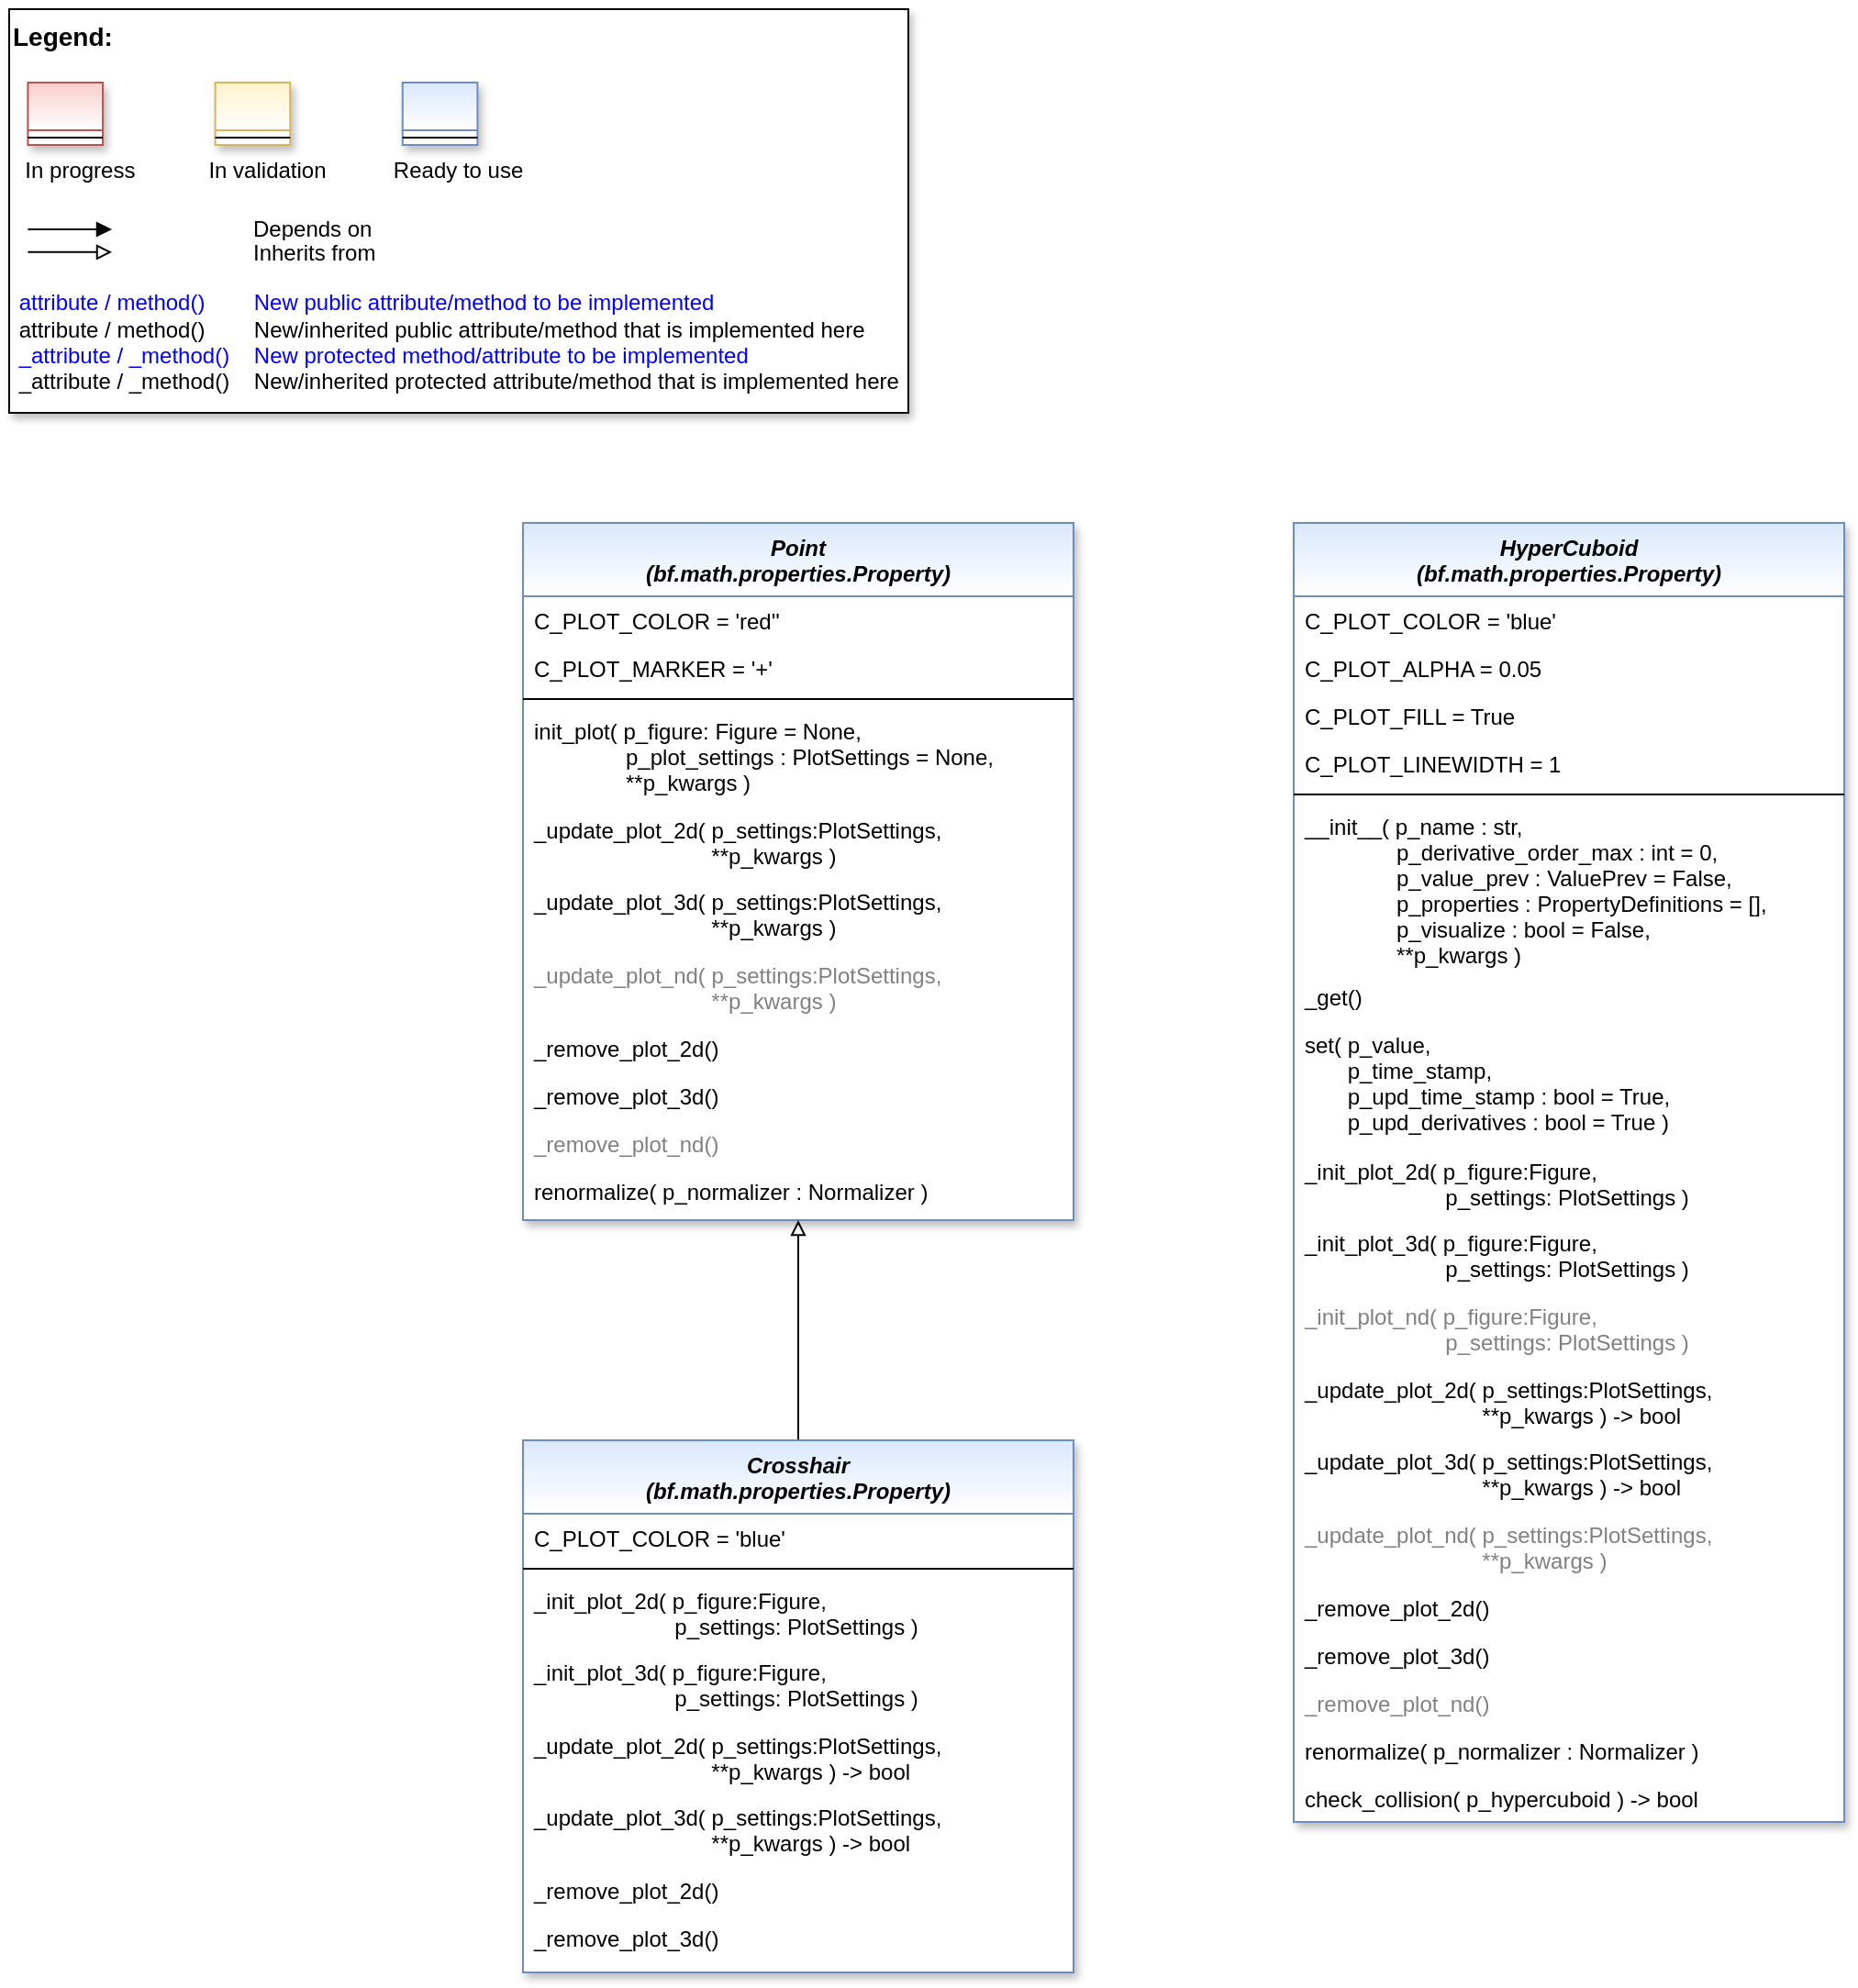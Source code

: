 <mxfile version="26.2.2">
  <diagram id="C5RBs43oDa-KdzZeNtuy" name="Page-1">
    <mxGraphModel dx="2878" dy="1242" grid="1" gridSize="10" guides="1" tooltips="1" connect="1" arrows="1" fold="1" page="1" pageScale="1" pageWidth="2336" pageHeight="1654" math="0" shadow="0">
      <root>
        <mxCell id="WIyWlLk6GJQsqaUBKTNV-0" />
        <mxCell id="WIyWlLk6GJQsqaUBKTNV-1" parent="WIyWlLk6GJQsqaUBKTNV-0" />
        <mxCell id="fcJVb3HREh7NScvAmxeq-0" value="" style="group" parent="WIyWlLk6GJQsqaUBKTNV-1" vertex="1" connectable="0">
          <mxGeometry x="40" y="40" width="490" height="220" as="geometry" />
        </mxCell>
        <mxCell id="fcJVb3HREh7NScvAmxeq-1" value="&lt;font color=&quot;#000000&quot; size=&quot;1&quot;&gt;&lt;b style=&quot;font-size: 14px&quot;&gt;Legend:&lt;br&gt;&lt;/b&gt;&lt;/font&gt;&lt;br&gt;&lt;br&gt;&lt;br&gt;&lt;font color=&quot;#0000ff&quot; style=&quot;font-size: 6px&quot;&gt;&lt;br&gt;&lt;/font&gt;&lt;span style=&quot;color: rgb(0 , 0 , 0)&quot;&gt;&lt;font style=&quot;font-size: 4px&quot;&gt;&amp;nbsp; &amp;nbsp;&lt;/font&gt;&amp;nbsp;In progress&amp;nbsp; &amp;nbsp; &amp;nbsp; &amp;nbsp; &amp;nbsp; &amp;nbsp; In validation&amp;nbsp; &amp;nbsp; &amp;nbsp; &amp;nbsp; &amp;nbsp; &amp;nbsp;Ready to use&lt;/span&gt;&lt;font color=&quot;#000000&quot;&gt;&amp;nbsp;&lt;br&gt;&lt;/font&gt;&lt;font color=&quot;#0000ff&quot;&gt;&lt;br&gt;&lt;br&gt;&lt;br&gt;&lt;br&gt;&amp;nbsp;attribute / method()&amp;nbsp; &amp;nbsp; &amp;nbsp; &amp;nbsp; New public attribute/method to be implemented&lt;/font&gt;&lt;br&gt;&lt;font color=&quot;#000000&quot;&gt;&amp;nbsp;&lt;/font&gt;&lt;font color=&quot;#000000&quot;&gt;attribute / method()&lt;span&gt;&#x9;&lt;/span&gt;&amp;nbsp; &amp;nbsp; &amp;nbsp; &amp;nbsp;New/inherited public attribute/method that is implemented here&lt;br&gt;&lt;/font&gt;&lt;font color=&quot;#0000ff&quot;&gt;&amp;nbsp;_attribute /&amp;nbsp;&lt;/font&gt;&lt;font color=&quot;#0000ff&quot;&gt;_method()&amp;nbsp; &amp;nbsp; New protected method/attribute to be implemented&lt;/font&gt;&lt;br&gt;&lt;font color=&quot;#000000&quot;&gt;&amp;nbsp;_attribute / _method()&amp;nbsp; &amp;nbsp; New/inherited protected attribute/method that is implemented here&lt;br&gt;&lt;/font&gt;&lt;font color=&quot;#000000&quot;&gt;&lt;br&gt;&lt;br&gt;&lt;br&gt;&lt;br&gt;&lt;br&gt;&lt;/font&gt;" style="text;html=1;align=left;verticalAlign=top;whiteSpace=wrap;rounded=0;fontColor=#006600;strokeColor=#000000;shadow=1;fillColor=#ffffff;" parent="fcJVb3HREh7NScvAmxeq-0" vertex="1">
          <mxGeometry width="490.0" height="220" as="geometry" />
        </mxCell>
        <mxCell id="fcJVb3HREh7NScvAmxeq-2" value="Depends on" style="endArrow=block;html=1;labelPosition=right;verticalLabelPosition=middle;align=left;verticalAlign=middle;endFill=1;fontSize=12;" parent="fcJVb3HREh7NScvAmxeq-0" edge="1">
          <mxGeometry x="-1623.125" y="-2180" width="51.042" height="50" as="geometry">
            <mxPoint x="10.208" y="120.003" as="sourcePoint" />
            <mxPoint x="55.991" y="120.003" as="targetPoint" />
            <mxPoint x="98" as="offset" />
            <Array as="points">
              <mxPoint x="30.625" y="120" />
            </Array>
          </mxGeometry>
        </mxCell>
        <mxCell id="fcJVb3HREh7NScvAmxeq-3" value="Inherits from" style="endArrow=block;html=1;labelPosition=right;verticalLabelPosition=middle;align=left;verticalAlign=middle;endFill=0;fontSize=12;" parent="fcJVb3HREh7NScvAmxeq-0" edge="1">
          <mxGeometry x="-1623.125" y="-2180" width="51.042" height="50" as="geometry">
            <mxPoint x="10.208" y="132.385" as="sourcePoint" />
            <mxPoint x="55.991" y="132.385" as="targetPoint" />
            <mxPoint x="98" y="1" as="offset" />
          </mxGeometry>
        </mxCell>
        <mxCell id="fcJVb3HREh7NScvAmxeq-4" value="" style="swimlane;fontStyle=3;align=center;verticalAlign=top;childLayout=stackLayout;horizontal=1;startSize=26;horizontalStack=0;resizeParent=1;resizeLast=0;collapsible=1;marginBottom=0;rounded=0;shadow=1;strokeWidth=1;fillColor=#f8cecc;strokeColor=#b85450;gradientColor=#ffffff;swimlaneFillColor=#ffffff;" parent="fcJVb3HREh7NScvAmxeq-0" vertex="1">
          <mxGeometry x="10.208" y="40" width="40.833" height="34" as="geometry">
            <mxRectangle x="230" y="140" width="160" height="26" as="alternateBounds" />
          </mxGeometry>
        </mxCell>
        <mxCell id="fcJVb3HREh7NScvAmxeq-5" value="" style="line;html=1;strokeWidth=1;align=left;verticalAlign=middle;spacingTop=-1;spacingLeft=3;spacingRight=3;rotatable=0;labelPosition=right;points=[];portConstraint=eastwest;" parent="fcJVb3HREh7NScvAmxeq-4" vertex="1">
          <mxGeometry y="26" width="40.833" height="8" as="geometry" />
        </mxCell>
        <mxCell id="fcJVb3HREh7NScvAmxeq-6" value="" style="swimlane;fontStyle=3;align=center;verticalAlign=top;childLayout=stackLayout;horizontal=1;startSize=26;horizontalStack=0;resizeParent=1;resizeLast=0;collapsible=1;marginBottom=0;rounded=0;shadow=1;strokeWidth=1;fillColor=#fff2cc;strokeColor=#d6b656;gradientColor=#ffffff;swimlaneFillColor=#ffffff;" parent="fcJVb3HREh7NScvAmxeq-0" vertex="1">
          <mxGeometry x="112.292" y="40" width="40.833" height="34" as="geometry">
            <mxRectangle x="230" y="140" width="160" height="26" as="alternateBounds" />
          </mxGeometry>
        </mxCell>
        <mxCell id="fcJVb3HREh7NScvAmxeq-7" value="" style="line;html=1;strokeWidth=1;align=left;verticalAlign=middle;spacingTop=-1;spacingLeft=3;spacingRight=3;rotatable=0;labelPosition=right;points=[];portConstraint=eastwest;" parent="fcJVb3HREh7NScvAmxeq-6" vertex="1">
          <mxGeometry y="26" width="40.833" height="8" as="geometry" />
        </mxCell>
        <mxCell id="fcJVb3HREh7NScvAmxeq-8" value="" style="swimlane;fontStyle=3;align=center;verticalAlign=top;childLayout=stackLayout;horizontal=1;startSize=26;horizontalStack=0;resizeParent=1;resizeLast=0;collapsible=1;marginBottom=0;rounded=0;shadow=1;strokeWidth=1;fillColor=#dae8fc;strokeColor=#6c8ebf;gradientColor=#ffffff;swimlaneFillColor=#ffffff;" parent="fcJVb3HREh7NScvAmxeq-0" vertex="1">
          <mxGeometry x="214.375" y="40" width="40.833" height="34" as="geometry">
            <mxRectangle x="230" y="140" width="160" height="26" as="alternateBounds" />
          </mxGeometry>
        </mxCell>
        <mxCell id="fcJVb3HREh7NScvAmxeq-9" value="" style="line;html=1;strokeWidth=1;align=left;verticalAlign=middle;spacingTop=-1;spacingLeft=3;spacingRight=3;rotatable=0;labelPosition=right;points=[];portConstraint=eastwest;" parent="fcJVb3HREh7NScvAmxeq-8" vertex="1">
          <mxGeometry y="26" width="40.833" height="8" as="geometry" />
        </mxCell>
        <mxCell id="1s4E6dsTAfM4Sj1OL9Xe-28" value="Point &#xa;(bf.math.properties.Property)" style="swimlane;fontStyle=3;align=center;verticalAlign=top;childLayout=stackLayout;horizontal=1;startSize=40;horizontalStack=0;resizeParent=1;resizeLast=0;collapsible=1;marginBottom=0;rounded=0;shadow=1;strokeWidth=1;fillColor=#dae8fc;strokeColor=#6c8ebf;swimlaneFillColor=#ffffff;gradientColor=#FFFFFF;" parent="WIyWlLk6GJQsqaUBKTNV-1" vertex="1">
          <mxGeometry x="320" y="320" width="300" height="380" as="geometry">
            <mxRectangle x="230" y="140" width="160" height="26" as="alternateBounds" />
          </mxGeometry>
        </mxCell>
        <mxCell id="1s4E6dsTAfM4Sj1OL9Xe-30" value="C_PLOT_COLOR = &#39;red&#39;&#39;" style="text;align=left;verticalAlign=top;spacingLeft=4;spacingRight=4;overflow=hidden;rotatable=0;points=[[0,0.5],[1,0.5]];portConstraint=eastwest;" parent="1s4E6dsTAfM4Sj1OL9Xe-28" vertex="1">
          <mxGeometry y="40" width="300" height="26" as="geometry" />
        </mxCell>
        <mxCell id="1s4E6dsTAfM4Sj1OL9Xe-31" value="C_PLOT_MARKER = &#39;+&#39;" style="text;align=left;verticalAlign=top;spacingLeft=4;spacingRight=4;overflow=hidden;rotatable=0;points=[[0,0.5],[1,0.5]];portConstraint=eastwest;" parent="1s4E6dsTAfM4Sj1OL9Xe-28" vertex="1">
          <mxGeometry y="66" width="300" height="26" as="geometry" />
        </mxCell>
        <mxCell id="1s4E6dsTAfM4Sj1OL9Xe-32" value="" style="line;html=1;strokeWidth=1;align=left;verticalAlign=middle;spacingTop=-1;spacingLeft=3;spacingRight=3;rotatable=0;labelPosition=right;points=[];portConstraint=eastwest;" parent="1s4E6dsTAfM4Sj1OL9Xe-28" vertex="1">
          <mxGeometry y="92" width="300" height="8" as="geometry" />
        </mxCell>
        <mxCell id="1s4E6dsTAfM4Sj1OL9Xe-33" value="init_plot( p_figure: Figure = None, &#xa;               p_plot_settings : PlotSettings = None,&#xa;               **p_kwargs )" style="text;align=left;verticalAlign=top;spacingLeft=4;spacingRight=4;overflow=hidden;rotatable=0;points=[[0,0.5],[1,0.5]];portConstraint=eastwest;fontColor=default;" parent="1s4E6dsTAfM4Sj1OL9Xe-28" vertex="1">
          <mxGeometry y="100" width="300" height="54" as="geometry" />
        </mxCell>
        <mxCell id="1s4E6dsTAfM4Sj1OL9Xe-40" value="_update_plot_2d( p_settings:PlotSettings,&#xa;                             **p_kwargs )" style="text;align=left;verticalAlign=top;spacingLeft=4;spacingRight=4;overflow=hidden;rotatable=0;points=[[0,0.5],[1,0.5]];portConstraint=eastwest;fontColor=default;" parent="1s4E6dsTAfM4Sj1OL9Xe-28" vertex="1">
          <mxGeometry y="154" width="300" height="39" as="geometry" />
        </mxCell>
        <mxCell id="1s4E6dsTAfM4Sj1OL9Xe-41" value="_update_plot_3d( p_settings:PlotSettings,&#xa;                             **p_kwargs )" style="text;align=left;verticalAlign=top;spacingLeft=4;spacingRight=4;overflow=hidden;rotatable=0;points=[[0,0.5],[1,0.5]];portConstraint=eastwest;fontColor=default;" parent="1s4E6dsTAfM4Sj1OL9Xe-28" vertex="1">
          <mxGeometry y="193" width="300" height="40" as="geometry" />
        </mxCell>
        <mxCell id="6PEqEbHC5DDouQsg19ED-2" value="_update_plot_nd( p_settings:PlotSettings,&#xa;                             **p_kwargs )" style="text;align=left;verticalAlign=top;spacingLeft=4;spacingRight=4;overflow=hidden;rotatable=0;points=[[0,0.5],[1,0.5]];portConstraint=eastwest;fontColor=#808080;" parent="1s4E6dsTAfM4Sj1OL9Xe-28" vertex="1">
          <mxGeometry y="233" width="300" height="40" as="geometry" />
        </mxCell>
        <mxCell id="6PEqEbHC5DDouQsg19ED-4" value="_remove_plot_2d()" style="text;align=left;verticalAlign=top;spacingLeft=4;spacingRight=4;overflow=hidden;rotatable=0;points=[[0,0.5],[1,0.5]];portConstraint=eastwest;" parent="1s4E6dsTAfM4Sj1OL9Xe-28" vertex="1">
          <mxGeometry y="273" width="300" height="26" as="geometry" />
        </mxCell>
        <mxCell id="6PEqEbHC5DDouQsg19ED-5" value="_remove_plot_3d()" style="text;align=left;verticalAlign=top;spacingLeft=4;spacingRight=4;overflow=hidden;rotatable=0;points=[[0,0.5],[1,0.5]];portConstraint=eastwest;" parent="1s4E6dsTAfM4Sj1OL9Xe-28" vertex="1">
          <mxGeometry y="299" width="300" height="26" as="geometry" />
        </mxCell>
        <mxCell id="6PEqEbHC5DDouQsg19ED-6" value="_remove_plot_nd()" style="text;align=left;verticalAlign=top;spacingLeft=4;spacingRight=4;overflow=hidden;rotatable=0;points=[[0,0.5],[1,0.5]];portConstraint=eastwest;fontColor=#808080;" parent="1s4E6dsTAfM4Sj1OL9Xe-28" vertex="1">
          <mxGeometry y="325" width="300" height="26" as="geometry" />
        </mxCell>
        <mxCell id="6PEqEbHC5DDouQsg19ED-3" value="renormalize( p_normalizer : Normalizer )" style="text;align=left;verticalAlign=top;spacingLeft=4;spacingRight=4;overflow=hidden;rotatable=0;points=[[0,0.5],[1,0.5]];portConstraint=eastwest;" parent="1s4E6dsTAfM4Sj1OL9Xe-28" vertex="1">
          <mxGeometry y="351" width="300" height="26" as="geometry" />
        </mxCell>
        <mxCell id="llk4SEEAY7Rz__Gnm68I-0" value="HyperCuboid &#xa;(bf.math.properties.Property)" style="swimlane;fontStyle=3;align=center;verticalAlign=top;childLayout=stackLayout;horizontal=1;startSize=40;horizontalStack=0;resizeParent=1;resizeLast=0;collapsible=1;marginBottom=0;rounded=0;shadow=1;strokeWidth=1;fillColor=#dae8fc;strokeColor=#6c8ebf;swimlaneFillColor=#ffffff;gradientColor=#FFFFFF;" parent="WIyWlLk6GJQsqaUBKTNV-1" vertex="1">
          <mxGeometry x="740" y="320" width="300" height="708" as="geometry">
            <mxRectangle x="230" y="140" width="160" height="26" as="alternateBounds" />
          </mxGeometry>
        </mxCell>
        <mxCell id="6PEqEbHC5DDouQsg19ED-7" value="C_PLOT_COLOR = &#39;blue&#39;" style="text;align=left;verticalAlign=top;spacingLeft=4;spacingRight=4;overflow=hidden;rotatable=0;points=[[0,0.5],[1,0.5]];portConstraint=eastwest;" parent="llk4SEEAY7Rz__Gnm68I-0" vertex="1">
          <mxGeometry y="40" width="300" height="26" as="geometry" />
        </mxCell>
        <mxCell id="6PEqEbHC5DDouQsg19ED-8" value="C_PLOT_ALPHA = 0.05" style="text;align=left;verticalAlign=top;spacingLeft=4;spacingRight=4;overflow=hidden;rotatable=0;points=[[0,0.5],[1,0.5]];portConstraint=eastwest;" parent="llk4SEEAY7Rz__Gnm68I-0" vertex="1">
          <mxGeometry y="66" width="300" height="26" as="geometry" />
        </mxCell>
        <mxCell id="6PEqEbHC5DDouQsg19ED-9" value="C_PLOT_FILL = True" style="text;align=left;verticalAlign=top;spacingLeft=4;spacingRight=4;overflow=hidden;rotatable=0;points=[[0,0.5],[1,0.5]];portConstraint=eastwest;" parent="llk4SEEAY7Rz__Gnm68I-0" vertex="1">
          <mxGeometry y="92" width="300" height="26" as="geometry" />
        </mxCell>
        <mxCell id="6PEqEbHC5DDouQsg19ED-10" value="C_PLOT_LINEWIDTH = 1" style="text;align=left;verticalAlign=top;spacingLeft=4;spacingRight=4;overflow=hidden;rotatable=0;points=[[0,0.5],[1,0.5]];portConstraint=eastwest;" parent="llk4SEEAY7Rz__Gnm68I-0" vertex="1">
          <mxGeometry y="118" width="300" height="26" as="geometry" />
        </mxCell>
        <mxCell id="llk4SEEAY7Rz__Gnm68I-4" value="" style="line;html=1;strokeWidth=1;align=left;verticalAlign=middle;spacingTop=-1;spacingLeft=3;spacingRight=3;rotatable=0;labelPosition=right;points=[];portConstraint=eastwest;" parent="llk4SEEAY7Rz__Gnm68I-0" vertex="1">
          <mxGeometry y="144" width="300" height="8" as="geometry" />
        </mxCell>
        <mxCell id="llk4SEEAY7Rz__Gnm68I-5" value="__init__( p_name : str,&#xa;               p_derivative_order_max : int = 0,&#xa;               p_value_prev : ValuePrev = False,&#xa;               p_properties : PropertyDefinitions = [],&#xa;               p_visualize : bool = False,&#xa;               **p_kwargs )" style="text;align=left;verticalAlign=top;spacingLeft=4;spacingRight=4;overflow=hidden;rotatable=0;points=[[0,0.5],[1,0.5]];portConstraint=eastwest;fontColor=default;" parent="llk4SEEAY7Rz__Gnm68I-0" vertex="1">
          <mxGeometry y="152" width="300" height="93" as="geometry" />
        </mxCell>
        <mxCell id="llk4SEEAY7Rz__Gnm68I-6" value="_get()" style="text;align=left;verticalAlign=top;spacingLeft=4;spacingRight=4;overflow=hidden;rotatable=0;points=[[0,0.5],[1,0.5]];portConstraint=eastwest;" parent="llk4SEEAY7Rz__Gnm68I-0" vertex="1">
          <mxGeometry y="245" width="300" height="26" as="geometry" />
        </mxCell>
        <mxCell id="llk4SEEAY7Rz__Gnm68I-7" value="set( p_value,&#xa;       p_time_stamp,&#xa;       p_upd_time_stamp : bool = True,&#xa;       p_upd_derivatives : bool = True )" style="text;align=left;verticalAlign=top;spacingLeft=4;spacingRight=4;overflow=hidden;rotatable=0;points=[[0,0.5],[1,0.5]];portConstraint=eastwest;" parent="llk4SEEAY7Rz__Gnm68I-0" vertex="1">
          <mxGeometry y="271" width="300" height="69" as="geometry" />
        </mxCell>
        <mxCell id="llk4SEEAY7Rz__Gnm68I-8" value="_init_plot_2d( p_figure:Figure, &#xa;                       p_settings: PlotSettings )" style="text;align=left;verticalAlign=top;spacingLeft=4;spacingRight=4;overflow=hidden;rotatable=0;points=[[0,0.5],[1,0.5]];portConstraint=eastwest;fontColor=default;" parent="llk4SEEAY7Rz__Gnm68I-0" vertex="1">
          <mxGeometry y="340" width="300" height="39" as="geometry" />
        </mxCell>
        <mxCell id="llk4SEEAY7Rz__Gnm68I-9" value="_init_plot_3d( p_figure:Figure, &#xa;                       p_settings: PlotSettings )" style="text;align=left;verticalAlign=top;spacingLeft=4;spacingRight=4;overflow=hidden;rotatable=0;points=[[0,0.5],[1,0.5]];portConstraint=eastwest;fontColor=default;" parent="llk4SEEAY7Rz__Gnm68I-0" vertex="1">
          <mxGeometry y="379" width="300" height="40" as="geometry" />
        </mxCell>
        <mxCell id="llk4SEEAY7Rz__Gnm68I-10" value="_init_plot_nd( p_figure:Figure, &#xa;                       p_settings: PlotSettings )" style="text;align=left;verticalAlign=top;spacingLeft=4;spacingRight=4;overflow=hidden;rotatable=0;points=[[0,0.5],[1,0.5]];portConstraint=eastwest;fontColor=#808080;" parent="llk4SEEAY7Rz__Gnm68I-0" vertex="1">
          <mxGeometry y="419" width="300" height="40" as="geometry" />
        </mxCell>
        <mxCell id="llk4SEEAY7Rz__Gnm68I-11" value="_update_plot_2d( p_settings:PlotSettings,&#xa;                             **p_kwargs ) -&gt; bool" style="text;align=left;verticalAlign=top;spacingLeft=4;spacingRight=4;overflow=hidden;rotatable=0;points=[[0,0.5],[1,0.5]];portConstraint=eastwest;fontColor=default;" parent="llk4SEEAY7Rz__Gnm68I-0" vertex="1">
          <mxGeometry y="459" width="300" height="39" as="geometry" />
        </mxCell>
        <mxCell id="llk4SEEAY7Rz__Gnm68I-12" value="_update_plot_3d( p_settings:PlotSettings,&#xa;                             **p_kwargs ) -&gt; bool" style="text;align=left;verticalAlign=top;spacingLeft=4;spacingRight=4;overflow=hidden;rotatable=0;points=[[0,0.5],[1,0.5]];portConstraint=eastwest;fontColor=default;" parent="llk4SEEAY7Rz__Gnm68I-0" vertex="1">
          <mxGeometry y="498" width="300" height="40" as="geometry" />
        </mxCell>
        <mxCell id="llk4SEEAY7Rz__Gnm68I-13" value="_update_plot_nd( p_settings:PlotSettings,&#xa;                             **p_kwargs )" style="text;align=left;verticalAlign=top;spacingLeft=4;spacingRight=4;overflow=hidden;rotatable=0;points=[[0,0.5],[1,0.5]];portConstraint=eastwest;fontColor=#808080;" parent="llk4SEEAY7Rz__Gnm68I-0" vertex="1">
          <mxGeometry y="538" width="300" height="40" as="geometry" />
        </mxCell>
        <mxCell id="6PEqEbHC5DDouQsg19ED-11" value="_remove_plot_2d()" style="text;align=left;verticalAlign=top;spacingLeft=4;spacingRight=4;overflow=hidden;rotatable=0;points=[[0,0.5],[1,0.5]];portConstraint=eastwest;" parent="llk4SEEAY7Rz__Gnm68I-0" vertex="1">
          <mxGeometry y="578" width="300" height="26" as="geometry" />
        </mxCell>
        <mxCell id="6PEqEbHC5DDouQsg19ED-12" value="_remove_plot_3d()" style="text;align=left;verticalAlign=top;spacingLeft=4;spacingRight=4;overflow=hidden;rotatable=0;points=[[0,0.5],[1,0.5]];portConstraint=eastwest;" parent="llk4SEEAY7Rz__Gnm68I-0" vertex="1">
          <mxGeometry y="604" width="300" height="26" as="geometry" />
        </mxCell>
        <mxCell id="6PEqEbHC5DDouQsg19ED-13" value="_remove_plot_nd()" style="text;align=left;verticalAlign=top;spacingLeft=4;spacingRight=4;overflow=hidden;rotatable=0;points=[[0,0.5],[1,0.5]];portConstraint=eastwest;fontColor=#808080;" parent="llk4SEEAY7Rz__Gnm68I-0" vertex="1">
          <mxGeometry y="630" width="300" height="26" as="geometry" />
        </mxCell>
        <mxCell id="6PEqEbHC5DDouQsg19ED-14" value="renormalize( p_normalizer : Normalizer )" style="text;align=left;verticalAlign=top;spacingLeft=4;spacingRight=4;overflow=hidden;rotatable=0;points=[[0,0.5],[1,0.5]];portConstraint=eastwest;" parent="llk4SEEAY7Rz__Gnm68I-0" vertex="1">
          <mxGeometry y="656" width="300" height="26" as="geometry" />
        </mxCell>
        <mxCell id="6PEqEbHC5DDouQsg19ED-15" value="check_collision( p_hypercuboid ) -&gt; bool" style="text;align=left;verticalAlign=top;spacingLeft=4;spacingRight=4;overflow=hidden;rotatable=0;points=[[0,0.5],[1,0.5]];portConstraint=eastwest;" parent="llk4SEEAY7Rz__Gnm68I-0" vertex="1">
          <mxGeometry y="682" width="300" height="26" as="geometry" />
        </mxCell>
        <mxCell id="D22bGA9lNpuuK5Y_KjJX-20" style="edgeStyle=orthogonalEdgeStyle;rounded=0;orthogonalLoop=1;jettySize=auto;html=1;endArrow=block;endFill=0;" edge="1" parent="WIyWlLk6GJQsqaUBKTNV-1" source="D22bGA9lNpuuK5Y_KjJX-0" target="1s4E6dsTAfM4Sj1OL9Xe-28">
          <mxGeometry relative="1" as="geometry" />
        </mxCell>
        <mxCell id="D22bGA9lNpuuK5Y_KjJX-0" value="Crosshair&#xa;(bf.math.properties.Property)" style="swimlane;fontStyle=3;align=center;verticalAlign=top;childLayout=stackLayout;horizontal=1;startSize=40;horizontalStack=0;resizeParent=1;resizeLast=0;collapsible=1;marginBottom=0;rounded=0;shadow=1;strokeWidth=1;fillColor=#dae8fc;strokeColor=#6c8ebf;swimlaneFillColor=#ffffff;gradientColor=#FFFFFF;" vertex="1" parent="WIyWlLk6GJQsqaUBKTNV-1">
          <mxGeometry x="320" y="820" width="300" height="290" as="geometry">
            <mxRectangle x="230" y="140" width="160" height="26" as="alternateBounds" />
          </mxGeometry>
        </mxCell>
        <mxCell id="D22bGA9lNpuuK5Y_KjJX-1" value="C_PLOT_COLOR = &#39;blue&#39;" style="text;align=left;verticalAlign=top;spacingLeft=4;spacingRight=4;overflow=hidden;rotatable=0;points=[[0,0.5],[1,0.5]];portConstraint=eastwest;" vertex="1" parent="D22bGA9lNpuuK5Y_KjJX-0">
          <mxGeometry y="40" width="300" height="26" as="geometry" />
        </mxCell>
        <mxCell id="D22bGA9lNpuuK5Y_KjJX-5" value="" style="line;html=1;strokeWidth=1;align=left;verticalAlign=middle;spacingTop=-1;spacingLeft=3;spacingRight=3;rotatable=0;labelPosition=right;points=[];portConstraint=eastwest;" vertex="1" parent="D22bGA9lNpuuK5Y_KjJX-0">
          <mxGeometry y="66" width="300" height="8" as="geometry" />
        </mxCell>
        <mxCell id="D22bGA9lNpuuK5Y_KjJX-9" value="_init_plot_2d( p_figure:Figure, &#xa;                       p_settings: PlotSettings )" style="text;align=left;verticalAlign=top;spacingLeft=4;spacingRight=4;overflow=hidden;rotatable=0;points=[[0,0.5],[1,0.5]];portConstraint=eastwest;fontColor=default;" vertex="1" parent="D22bGA9lNpuuK5Y_KjJX-0">
          <mxGeometry y="74" width="300" height="39" as="geometry" />
        </mxCell>
        <mxCell id="D22bGA9lNpuuK5Y_KjJX-10" value="_init_plot_3d( p_figure:Figure, &#xa;                       p_settings: PlotSettings )" style="text;align=left;verticalAlign=top;spacingLeft=4;spacingRight=4;overflow=hidden;rotatable=0;points=[[0,0.5],[1,0.5]];portConstraint=eastwest;fontColor=default;" vertex="1" parent="D22bGA9lNpuuK5Y_KjJX-0">
          <mxGeometry y="113" width="300" height="40" as="geometry" />
        </mxCell>
        <mxCell id="D22bGA9lNpuuK5Y_KjJX-12" value="_update_plot_2d( p_settings:PlotSettings,&#xa;                             **p_kwargs ) -&gt; bool" style="text;align=left;verticalAlign=top;spacingLeft=4;spacingRight=4;overflow=hidden;rotatable=0;points=[[0,0.5],[1,0.5]];portConstraint=eastwest;fontColor=default;" vertex="1" parent="D22bGA9lNpuuK5Y_KjJX-0">
          <mxGeometry y="153" width="300" height="39" as="geometry" />
        </mxCell>
        <mxCell id="D22bGA9lNpuuK5Y_KjJX-13" value="_update_plot_3d( p_settings:PlotSettings,&#xa;                             **p_kwargs ) -&gt; bool" style="text;align=left;verticalAlign=top;spacingLeft=4;spacingRight=4;overflow=hidden;rotatable=0;points=[[0,0.5],[1,0.5]];portConstraint=eastwest;fontColor=default;" vertex="1" parent="D22bGA9lNpuuK5Y_KjJX-0">
          <mxGeometry y="192" width="300" height="40" as="geometry" />
        </mxCell>
        <mxCell id="D22bGA9lNpuuK5Y_KjJX-15" value="_remove_plot_2d()" style="text;align=left;verticalAlign=top;spacingLeft=4;spacingRight=4;overflow=hidden;rotatable=0;points=[[0,0.5],[1,0.5]];portConstraint=eastwest;" vertex="1" parent="D22bGA9lNpuuK5Y_KjJX-0">
          <mxGeometry y="232" width="300" height="26" as="geometry" />
        </mxCell>
        <mxCell id="D22bGA9lNpuuK5Y_KjJX-16" value="_remove_plot_3d()" style="text;align=left;verticalAlign=top;spacingLeft=4;spacingRight=4;overflow=hidden;rotatable=0;points=[[0,0.5],[1,0.5]];portConstraint=eastwest;" vertex="1" parent="D22bGA9lNpuuK5Y_KjJX-0">
          <mxGeometry y="258" width="300" height="26" as="geometry" />
        </mxCell>
      </root>
    </mxGraphModel>
  </diagram>
</mxfile>
